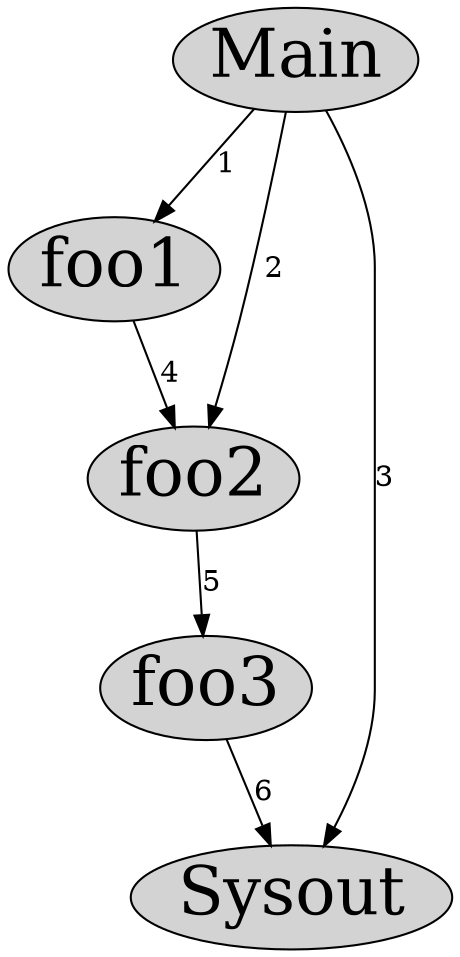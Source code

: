 digraph d {
 node [margin=0  fontsize=32 width=0.5 shape=oval style=filled]
 
 O [label="Main"]
 A [label="foo1"]
 B [label="foo2"]
 C [label="foo3"]
 D [label="Sysout"]
 
 O -> A [label=1]
 O -> B [label=2]
 O -> D [label=3]
 A -> B [label=4]
 B -> C [label=5]
 C -> D [label=6]
}